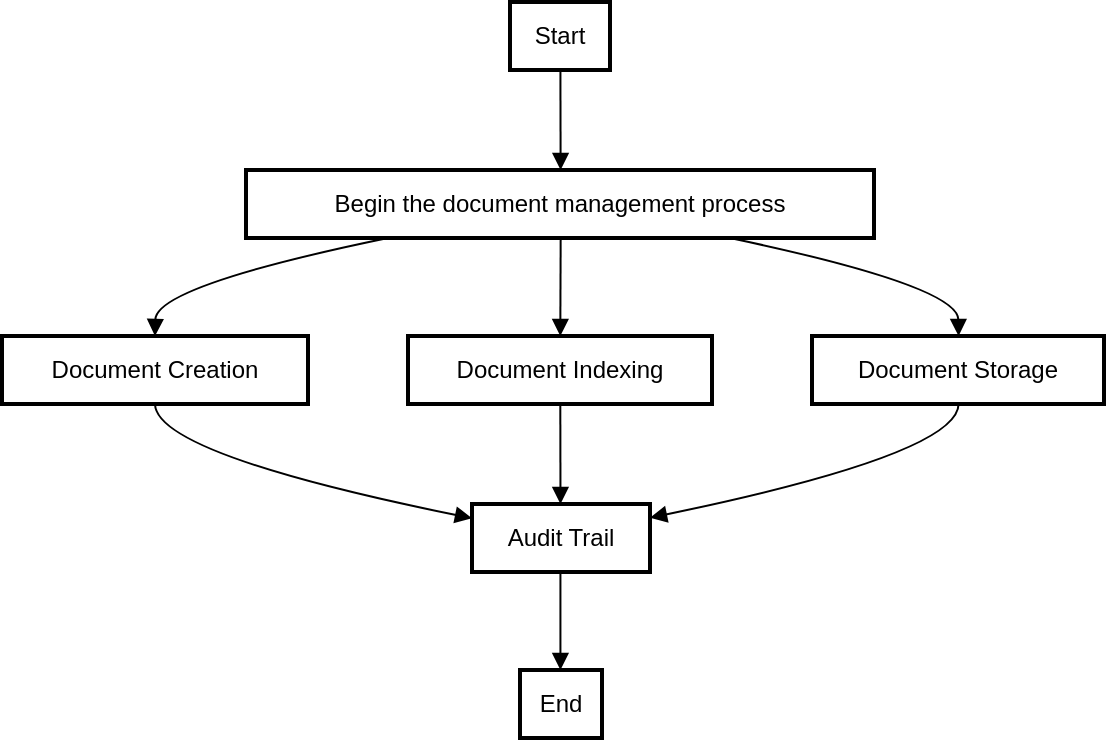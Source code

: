 <mxfile version="22.1.21" type="google">
  <diagram name="Page-1" id="92zC1rcFNN9QVTwKsX8A">
    <mxGraphModel>
      <root>
        <mxCell id="0" />
        <mxCell id="1" parent="0" />
        <mxCell id="2" value="Start" style="whiteSpace=wrap;strokeWidth=2;" vertex="1" parent="1">
          <mxGeometry x="254" width="50" height="34" as="geometry" />
        </mxCell>
        <mxCell id="3" value="Begin the document management process" style="whiteSpace=wrap;strokeWidth=2;" vertex="1" parent="1">
          <mxGeometry x="122" y="84" width="314" height="34" as="geometry" />
        </mxCell>
        <mxCell id="4" value="Document Creation" style="whiteSpace=wrap;strokeWidth=2;" vertex="1" parent="1">
          <mxGeometry y="167" width="153" height="34" as="geometry" />
        </mxCell>
        <mxCell id="5" value="Document Indexing" style="whiteSpace=wrap;strokeWidth=2;" vertex="1" parent="1">
          <mxGeometry x="203" y="167" width="152" height="34" as="geometry" />
        </mxCell>
        <mxCell id="6" value="Document Storage" style="whiteSpace=wrap;strokeWidth=2;" vertex="1" parent="1">
          <mxGeometry x="405" y="167" width="146" height="34" as="geometry" />
        </mxCell>
        <mxCell id="7" value="Audit Trail" style="whiteSpace=wrap;strokeWidth=2;" vertex="1" parent="1">
          <mxGeometry x="235" y="251" width="89" height="34" as="geometry" />
        </mxCell>
        <mxCell id="8" value="End" style="whiteSpace=wrap;strokeWidth=2;" vertex="1" parent="1">
          <mxGeometry x="259" y="334" width="41" height="34" as="geometry" />
        </mxCell>
        <mxCell id="9" value="" style="curved=1;startArrow=none;endArrow=block;exitX=0.504;exitY=0.985;entryX=0.501;entryY=-0.015;" edge="1" parent="1" source="2" target="3">
          <mxGeometry relative="1" as="geometry">
            <Array as="points" />
          </mxGeometry>
        </mxCell>
        <mxCell id="10" value="" style="curved=1;startArrow=none;endArrow=block;exitX=0.242;exitY=0.971;entryX=0.5;entryY=0;" edge="1" parent="1" source="3" target="4">
          <mxGeometry relative="1" as="geometry">
            <Array as="points">
              <mxPoint x="77" y="142" />
            </Array>
          </mxGeometry>
        </mxCell>
        <mxCell id="11" value="" style="curved=1;startArrow=none;endArrow=block;exitX=0.501;exitY=0.971;entryX=0.501;entryY=0;" edge="1" parent="1" source="3" target="5">
          <mxGeometry relative="1" as="geometry">
            <Array as="points" />
          </mxGeometry>
        </mxCell>
        <mxCell id="12" value="" style="curved=1;startArrow=none;endArrow=block;exitX=0.755;exitY=0.971;entryX=0.502;entryY=0;" edge="1" parent="1" source="3" target="6">
          <mxGeometry relative="1" as="geometry">
            <Array as="points">
              <mxPoint x="478" y="142" />
            </Array>
          </mxGeometry>
        </mxCell>
        <mxCell id="13" value="" style="curved=1;startArrow=none;endArrow=block;exitX=0.5;exitY=0.985;entryX=-0.003;entryY=0.208;" edge="1" parent="1" source="4" target="7">
          <mxGeometry relative="1" as="geometry">
            <Array as="points">
              <mxPoint x="77" y="226" />
            </Array>
          </mxGeometry>
        </mxCell>
        <mxCell id="14" value="" style="curved=1;startArrow=none;endArrow=block;exitX=0.501;exitY=0.985;entryX=0.497;entryY=-0.015;" edge="1" parent="1" source="5" target="7">
          <mxGeometry relative="1" as="geometry">
            <Array as="points" />
          </mxGeometry>
        </mxCell>
        <mxCell id="15" value="" style="curved=1;startArrow=none;endArrow=block;exitX=0.502;exitY=0.985;entryX=0.997;entryY=0.204;" edge="1" parent="1" source="6" target="7">
          <mxGeometry relative="1" as="geometry">
            <Array as="points">
              <mxPoint x="478" y="226" />
            </Array>
          </mxGeometry>
        </mxCell>
        <mxCell id="16" value="" style="curved=1;startArrow=none;endArrow=block;exitX=0.497;exitY=0.971;entryX=0.493;entryY=0;" edge="1" parent="1" source="7" target="8">
          <mxGeometry relative="1" as="geometry">
            <Array as="points" />
          </mxGeometry>
        </mxCell>
      </root>
    </mxGraphModel>
  </diagram>
</mxfile>
